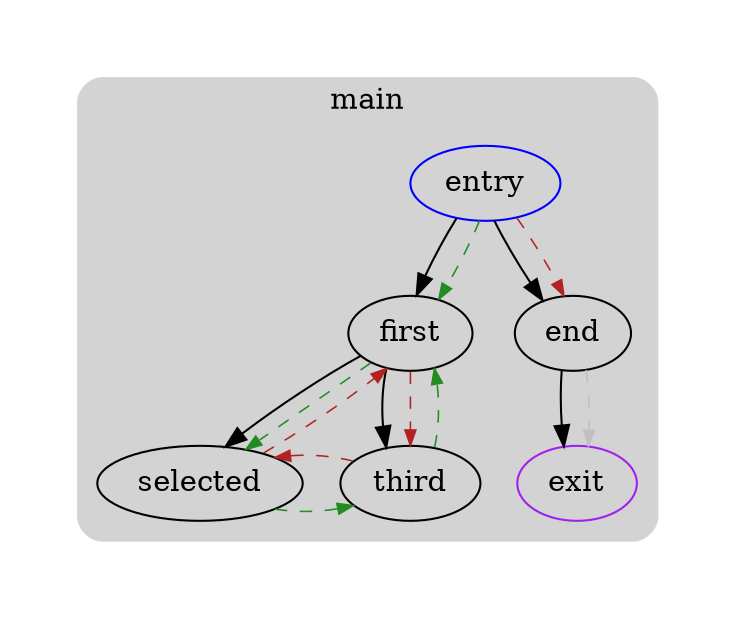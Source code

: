 digraph G {
  compound=true
  subgraph cluster_ {
    peripheries=0
    margin=10
    subgraph cluster_0_wrapper {
      peripheries=0
      margin=15
      subgraph cluster_0 {
        label="main"
        color=darkgray
        style=rounded
        bgcolor=lightgray
        margin=10
        cluster_0_0[label="entry",shape=oval,color=blue,rank=source]
        cluster_0_1[label="first",shape=oval]
        cluster_0_2[label="selected",shape=oval]
        cluster_0_3[label="third",shape=oval]
        cluster_0_4[label="end",shape=oval]
        cluster_0_exit[label=exit,color=purple,rank=sink]
        cluster_0_0 -> cluster_0_1 [color=black]
        cluster_0_1 -> cluster_0_2 [color=black]
        cluster_0_1 -> cluster_0_3 [color=black]
        cluster_0_0 -> cluster_0_4 [color=black]
        cluster_0_4 -> cluster_0_exit [color=black]
        cluster_0_0 -> cluster_0_1 [color=forestgreen,style=dashed,constraint=false,penwidth=0.75,arrowsize=0.75]
        cluster_0_0 -> cluster_0_4 [color=firebrick,style=dashed,constraint=false,penwidth=0.75,arrowsize=0.75]
        cluster_0_1 -> cluster_0_2 [color=forestgreen,style=dashed,constraint=false,penwidth=0.75,arrowsize=0.75]
        cluster_0_1 -> cluster_0_3 [color=firebrick,style=dashed,constraint=false,penwidth=0.75,arrowsize=0.75]
        cluster_0_2 -> cluster_0_3 [color=forestgreen,style=dashed,constraint=false,penwidth=0.75,arrowsize=0.75]
        cluster_0_2 -> cluster_0_1 [color=firebrick,style=dashed,constraint=false,penwidth=0.75,arrowsize=0.75]
        cluster_0_3 -> cluster_0_1 [color=forestgreen,style=dashed,constraint=false,penwidth=0.75,arrowsize=0.75]
        cluster_0_3 -> cluster_0_2 [color=firebrick,style=dashed,constraint=false,penwidth=0.75,arrowsize=0.75]
        cluster_0_4 -> cluster_0_exit [color=gray,style=dashed,constraint=false,penwidth=0.75,arrowsize=0.75]
      }
    }
  }
}
